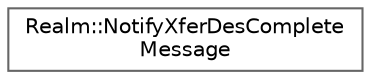 digraph "Graphical Class Hierarchy"
{
 // LATEX_PDF_SIZE
  bgcolor="transparent";
  edge [fontname=Helvetica,fontsize=10,labelfontname=Helvetica,labelfontsize=10];
  node [fontname=Helvetica,fontsize=10,shape=box,height=0.2,width=0.4];
  rankdir="LR";
  Node0 [id="Node000000",label="Realm::NotifyXferDesComplete\lMessage",height=0.2,width=0.4,color="grey40", fillcolor="white", style="filled",URL="$structRealm_1_1NotifyXferDesCompleteMessage.html",tooltip=" "];
}
